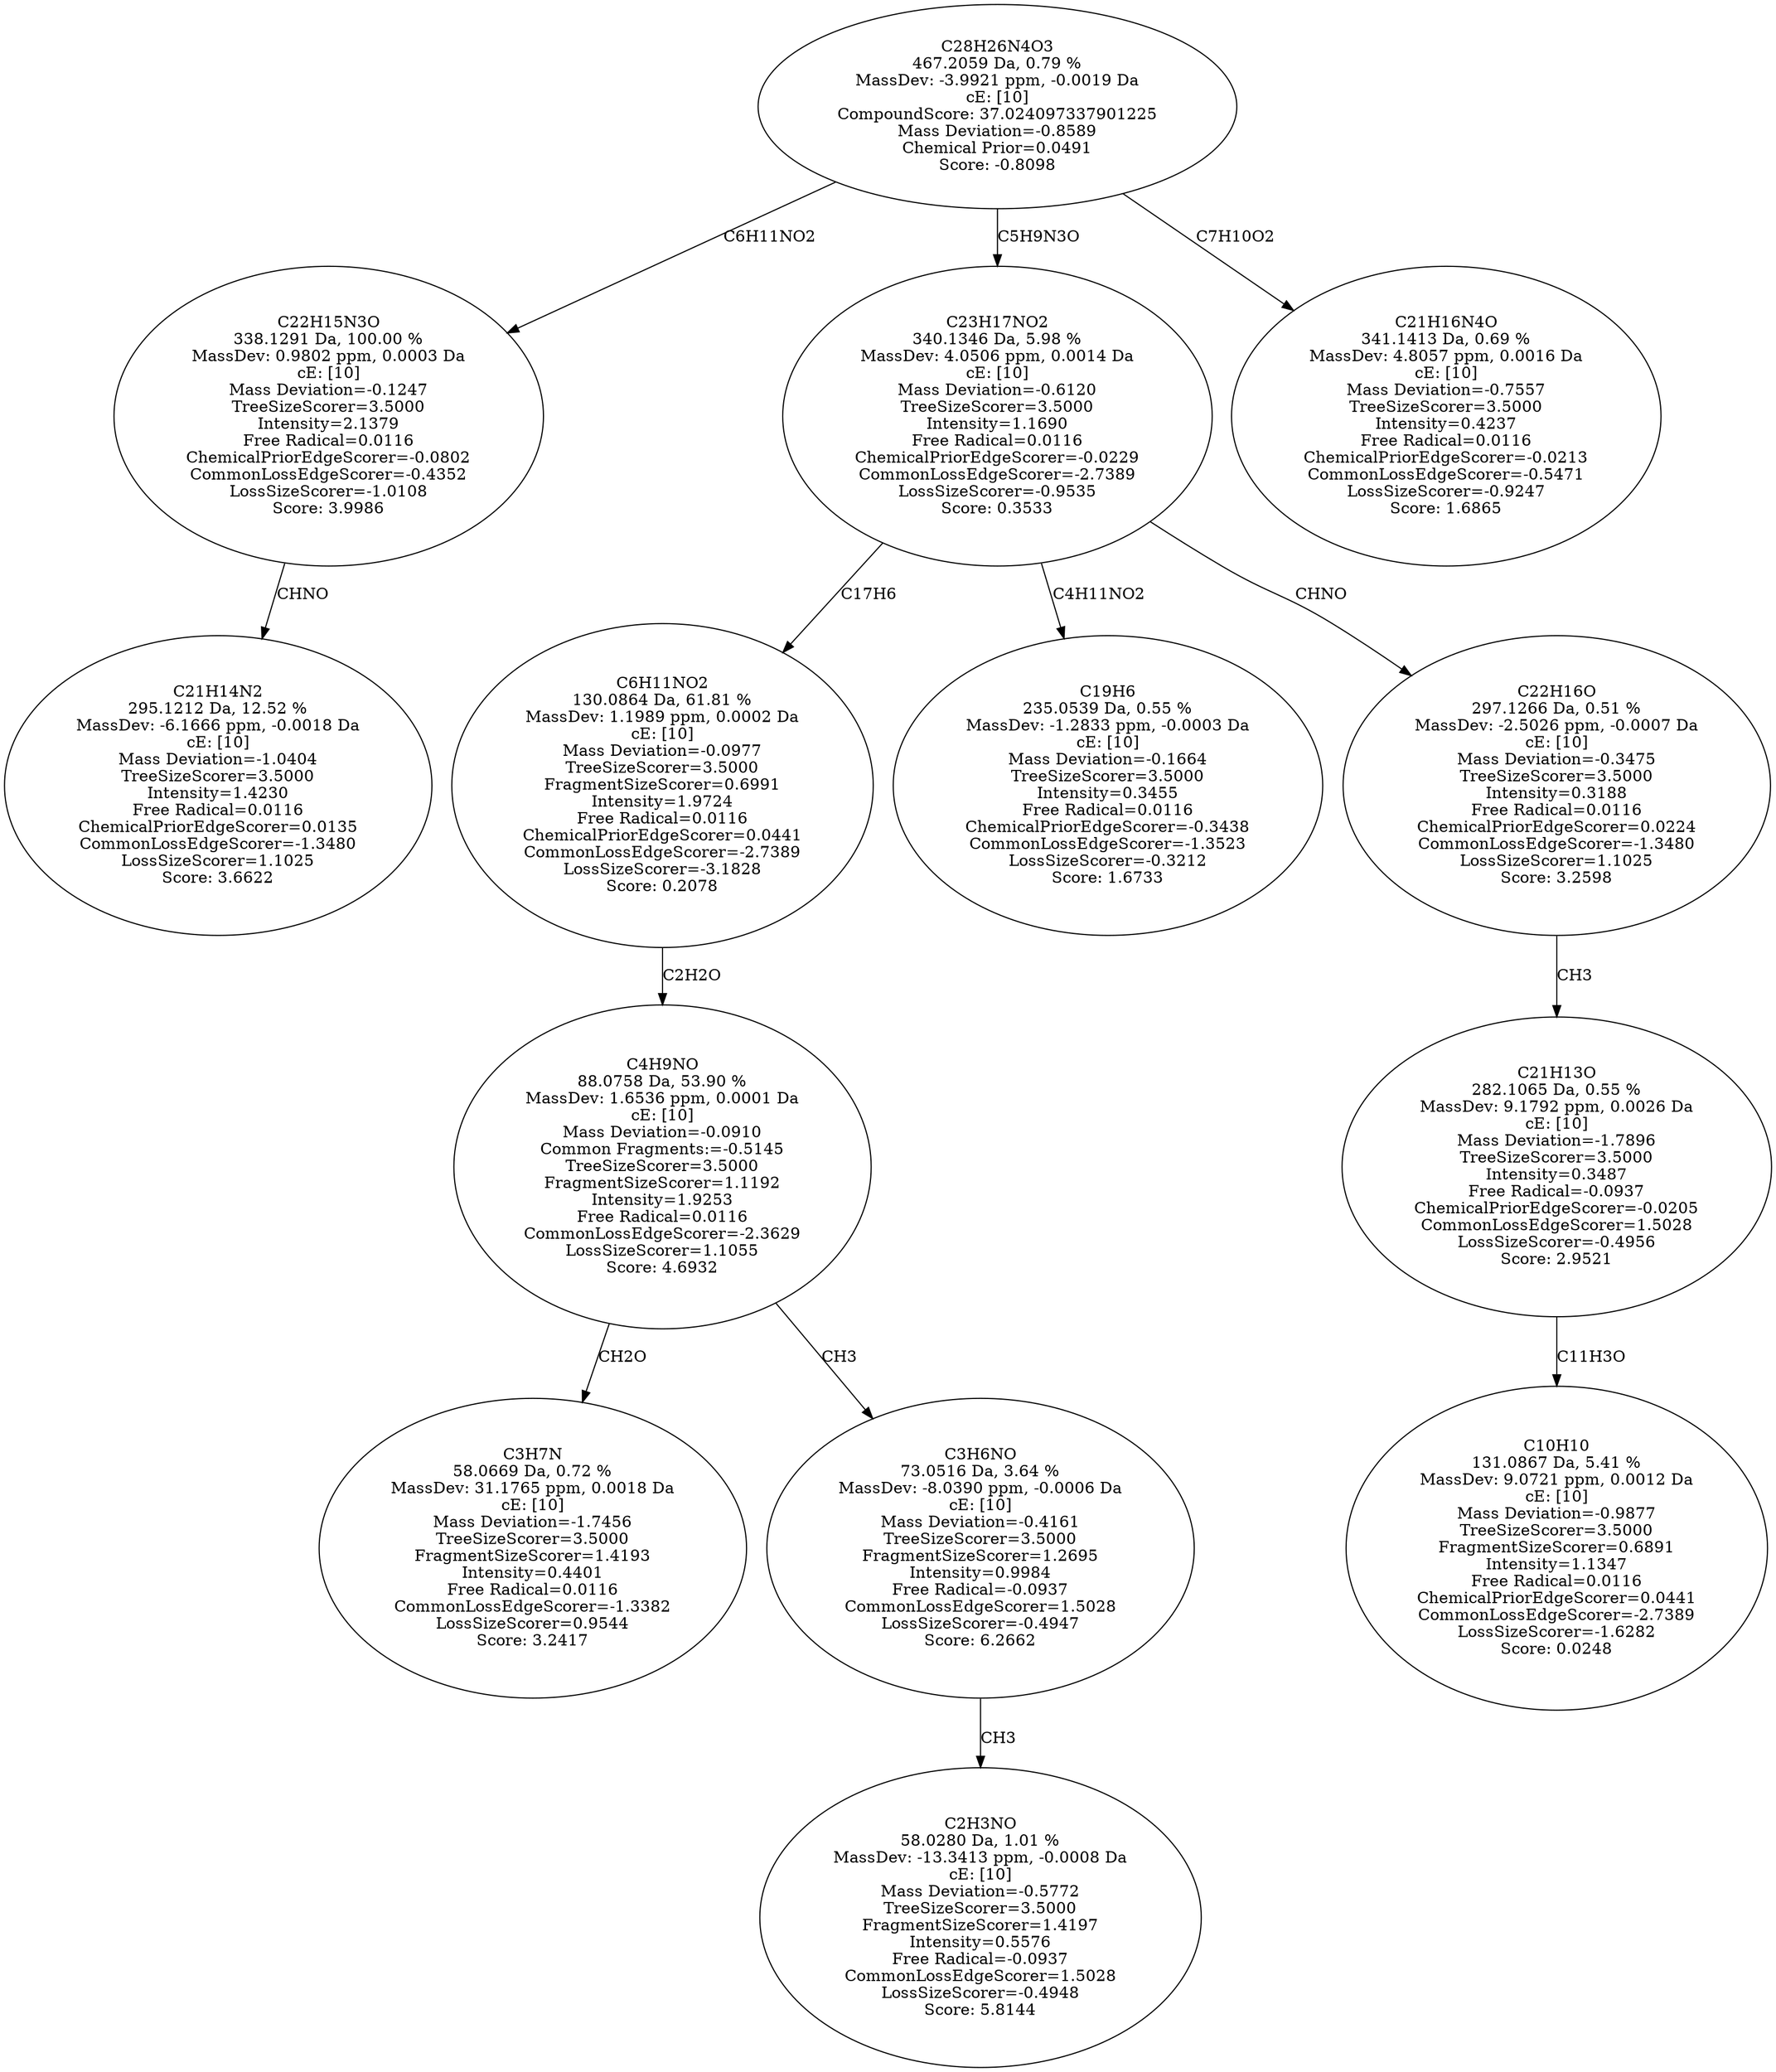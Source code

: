 strict digraph {
v1 [label="C21H14N2\n295.1212 Da, 12.52 %\nMassDev: -6.1666 ppm, -0.0018 Da\ncE: [10]\nMass Deviation=-1.0404\nTreeSizeScorer=3.5000\nIntensity=1.4230\nFree Radical=0.0116\nChemicalPriorEdgeScorer=0.0135\nCommonLossEdgeScorer=-1.3480\nLossSizeScorer=1.1025\nScore: 3.6622"];
v2 [label="C22H15N3O\n338.1291 Da, 100.00 %\nMassDev: 0.9802 ppm, 0.0003 Da\ncE: [10]\nMass Deviation=-0.1247\nTreeSizeScorer=3.5000\nIntensity=2.1379\nFree Radical=0.0116\nChemicalPriorEdgeScorer=-0.0802\nCommonLossEdgeScorer=-0.4352\nLossSizeScorer=-1.0108\nScore: 3.9986"];
v3 [label="C3H7N\n58.0669 Da, 0.72 %\nMassDev: 31.1765 ppm, 0.0018 Da\ncE: [10]\nMass Deviation=-1.7456\nTreeSizeScorer=3.5000\nFragmentSizeScorer=1.4193\nIntensity=0.4401\nFree Radical=0.0116\nCommonLossEdgeScorer=-1.3382\nLossSizeScorer=0.9544\nScore: 3.2417"];
v4 [label="C2H3NO\n58.0280 Da, 1.01 %\nMassDev: -13.3413 ppm, -0.0008 Da\ncE: [10]\nMass Deviation=-0.5772\nTreeSizeScorer=3.5000\nFragmentSizeScorer=1.4197\nIntensity=0.5576\nFree Radical=-0.0937\nCommonLossEdgeScorer=1.5028\nLossSizeScorer=-0.4948\nScore: 5.8144"];
v5 [label="C3H6NO\n73.0516 Da, 3.64 %\nMassDev: -8.0390 ppm, -0.0006 Da\ncE: [10]\nMass Deviation=-0.4161\nTreeSizeScorer=3.5000\nFragmentSizeScorer=1.2695\nIntensity=0.9984\nFree Radical=-0.0937\nCommonLossEdgeScorer=1.5028\nLossSizeScorer=-0.4947\nScore: 6.2662"];
v6 [label="C4H9NO\n88.0758 Da, 53.90 %\nMassDev: 1.6536 ppm, 0.0001 Da\ncE: [10]\nMass Deviation=-0.0910\nCommon Fragments:=-0.5145\nTreeSizeScorer=3.5000\nFragmentSizeScorer=1.1192\nIntensity=1.9253\nFree Radical=0.0116\nCommonLossEdgeScorer=-2.3629\nLossSizeScorer=1.1055\nScore: 4.6932"];
v7 [label="C6H11NO2\n130.0864 Da, 61.81 %\nMassDev: 1.1989 ppm, 0.0002 Da\ncE: [10]\nMass Deviation=-0.0977\nTreeSizeScorer=3.5000\nFragmentSizeScorer=0.6991\nIntensity=1.9724\nFree Radical=0.0116\nChemicalPriorEdgeScorer=0.0441\nCommonLossEdgeScorer=-2.7389\nLossSizeScorer=-3.1828\nScore: 0.2078"];
v8 [label="C19H6\n235.0539 Da, 0.55 %\nMassDev: -1.2833 ppm, -0.0003 Da\ncE: [10]\nMass Deviation=-0.1664\nTreeSizeScorer=3.5000\nIntensity=0.3455\nFree Radical=0.0116\nChemicalPriorEdgeScorer=-0.3438\nCommonLossEdgeScorer=-1.3523\nLossSizeScorer=-0.3212\nScore: 1.6733"];
v9 [label="C10H10\n131.0867 Da, 5.41 %\nMassDev: 9.0721 ppm, 0.0012 Da\ncE: [10]\nMass Deviation=-0.9877\nTreeSizeScorer=3.5000\nFragmentSizeScorer=0.6891\nIntensity=1.1347\nFree Radical=0.0116\nChemicalPriorEdgeScorer=0.0441\nCommonLossEdgeScorer=-2.7389\nLossSizeScorer=-1.6282\nScore: 0.0248"];
v10 [label="C21H13O\n282.1065 Da, 0.55 %\nMassDev: 9.1792 ppm, 0.0026 Da\ncE: [10]\nMass Deviation=-1.7896\nTreeSizeScorer=3.5000\nIntensity=0.3487\nFree Radical=-0.0937\nChemicalPriorEdgeScorer=-0.0205\nCommonLossEdgeScorer=1.5028\nLossSizeScorer=-0.4956\nScore: 2.9521"];
v11 [label="C22H16O\n297.1266 Da, 0.51 %\nMassDev: -2.5026 ppm, -0.0007 Da\ncE: [10]\nMass Deviation=-0.3475\nTreeSizeScorer=3.5000\nIntensity=0.3188\nFree Radical=0.0116\nChemicalPriorEdgeScorer=0.0224\nCommonLossEdgeScorer=-1.3480\nLossSizeScorer=1.1025\nScore: 3.2598"];
v12 [label="C23H17NO2\n340.1346 Da, 5.98 %\nMassDev: 4.0506 ppm, 0.0014 Da\ncE: [10]\nMass Deviation=-0.6120\nTreeSizeScorer=3.5000\nIntensity=1.1690\nFree Radical=0.0116\nChemicalPriorEdgeScorer=-0.0229\nCommonLossEdgeScorer=-2.7389\nLossSizeScorer=-0.9535\nScore: 0.3533"];
v13 [label="C21H16N4O\n341.1413 Da, 0.69 %\nMassDev: 4.8057 ppm, 0.0016 Da\ncE: [10]\nMass Deviation=-0.7557\nTreeSizeScorer=3.5000\nIntensity=0.4237\nFree Radical=0.0116\nChemicalPriorEdgeScorer=-0.0213\nCommonLossEdgeScorer=-0.5471\nLossSizeScorer=-0.9247\nScore: 1.6865"];
v14 [label="C28H26N4O3\n467.2059 Da, 0.79 %\nMassDev: -3.9921 ppm, -0.0019 Da\ncE: [10]\nCompoundScore: 37.024097337901225\nMass Deviation=-0.8589\nChemical Prior=0.0491\nScore: -0.8098"];
v2 -> v1 [label="CHNO"];
v14 -> v2 [label="C6H11NO2"];
v6 -> v3 [label="CH2O"];
v5 -> v4 [label="CH3"];
v6 -> v5 [label="CH3"];
v7 -> v6 [label="C2H2O"];
v12 -> v7 [label="C17H6"];
v12 -> v8 [label="C4H11NO2"];
v10 -> v9 [label="C11H3O"];
v11 -> v10 [label="CH3"];
v12 -> v11 [label="CHNO"];
v14 -> v12 [label="C5H9N3O"];
v14 -> v13 [label="C7H10O2"];
}